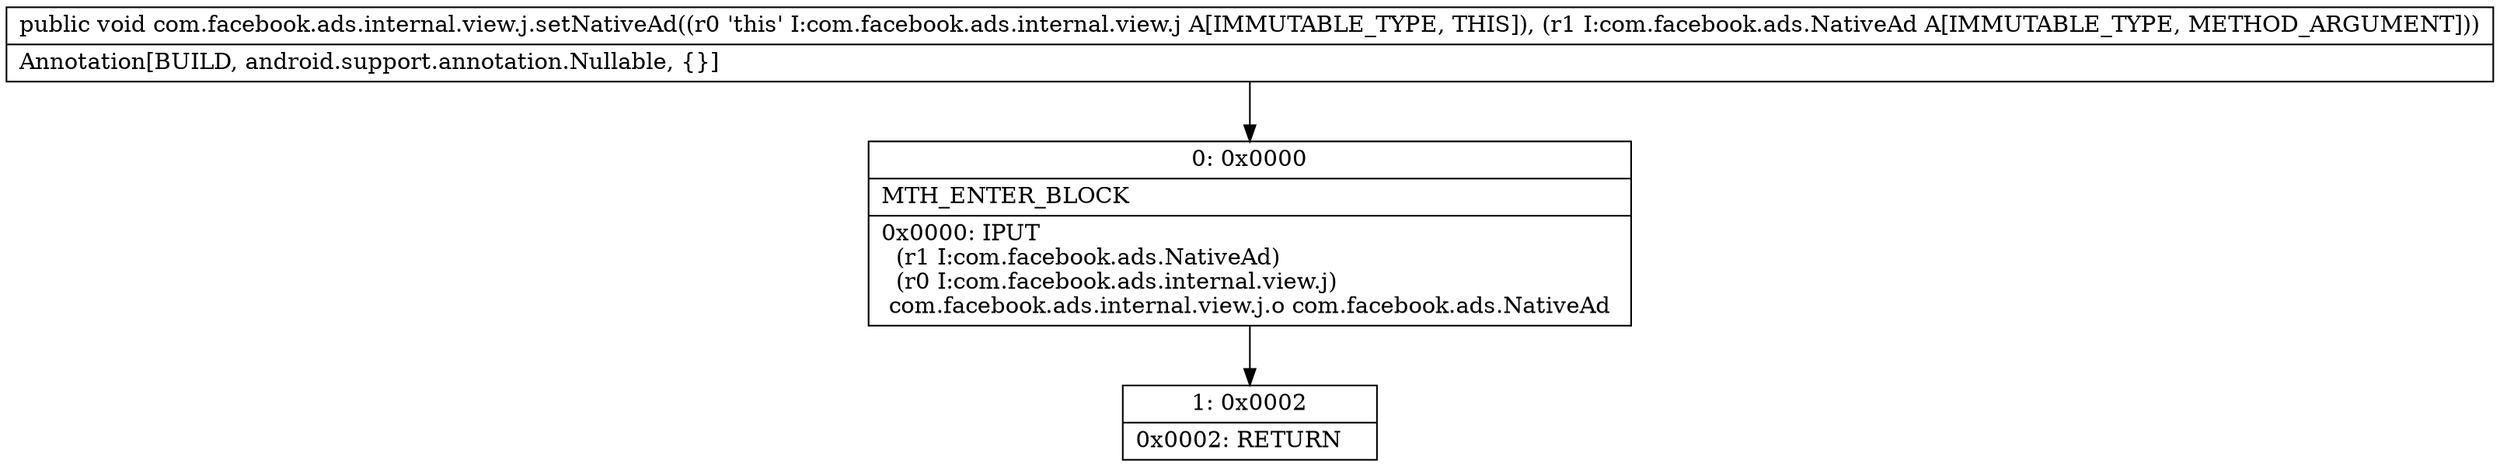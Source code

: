 digraph "CFG forcom.facebook.ads.internal.view.j.setNativeAd(Lcom\/facebook\/ads\/NativeAd;)V" {
Node_0 [shape=record,label="{0\:\ 0x0000|MTH_ENTER_BLOCK\l|0x0000: IPUT  \l  (r1 I:com.facebook.ads.NativeAd)\l  (r0 I:com.facebook.ads.internal.view.j)\l com.facebook.ads.internal.view.j.o com.facebook.ads.NativeAd \l}"];
Node_1 [shape=record,label="{1\:\ 0x0002|0x0002: RETURN   \l}"];
MethodNode[shape=record,label="{public void com.facebook.ads.internal.view.j.setNativeAd((r0 'this' I:com.facebook.ads.internal.view.j A[IMMUTABLE_TYPE, THIS]), (r1 I:com.facebook.ads.NativeAd A[IMMUTABLE_TYPE, METHOD_ARGUMENT]))  | Annotation[BUILD, android.support.annotation.Nullable, \{\}]\l}"];
MethodNode -> Node_0;
Node_0 -> Node_1;
}

